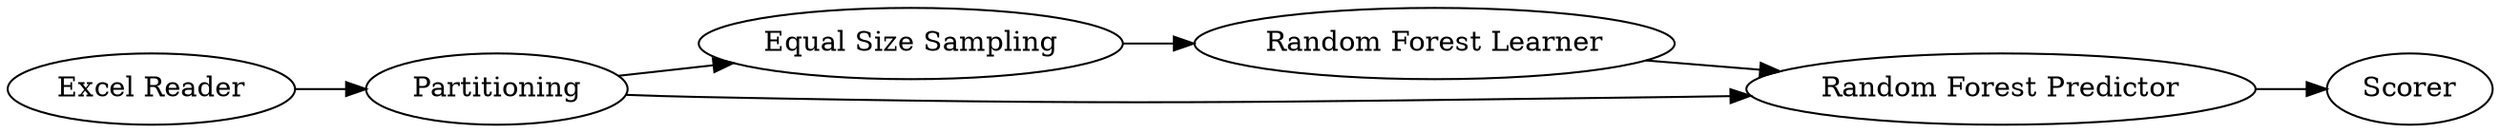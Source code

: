 digraph {
	14 [label="Excel Reader"]
	15 [label="Equal Size Sampling"]
	1959 [label=Partitioning]
	1960 [label="Random Forest Learner"]
	1961 [label="Random Forest Predictor"]
	1962 [label=Scorer]
	14 -> 1959
	15 -> 1960
	1959 -> 1961
	1959 -> 15
	1960 -> 1961
	1961 -> 1962
	rankdir=LR
}
